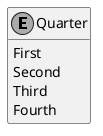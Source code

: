 ﻿@startuml
hide empty members
skinparam monochrome true
skinparam backgroundcolor transparent

enum Quarter {
    First
    Second
    Third
    Fourth
}

@enduml
